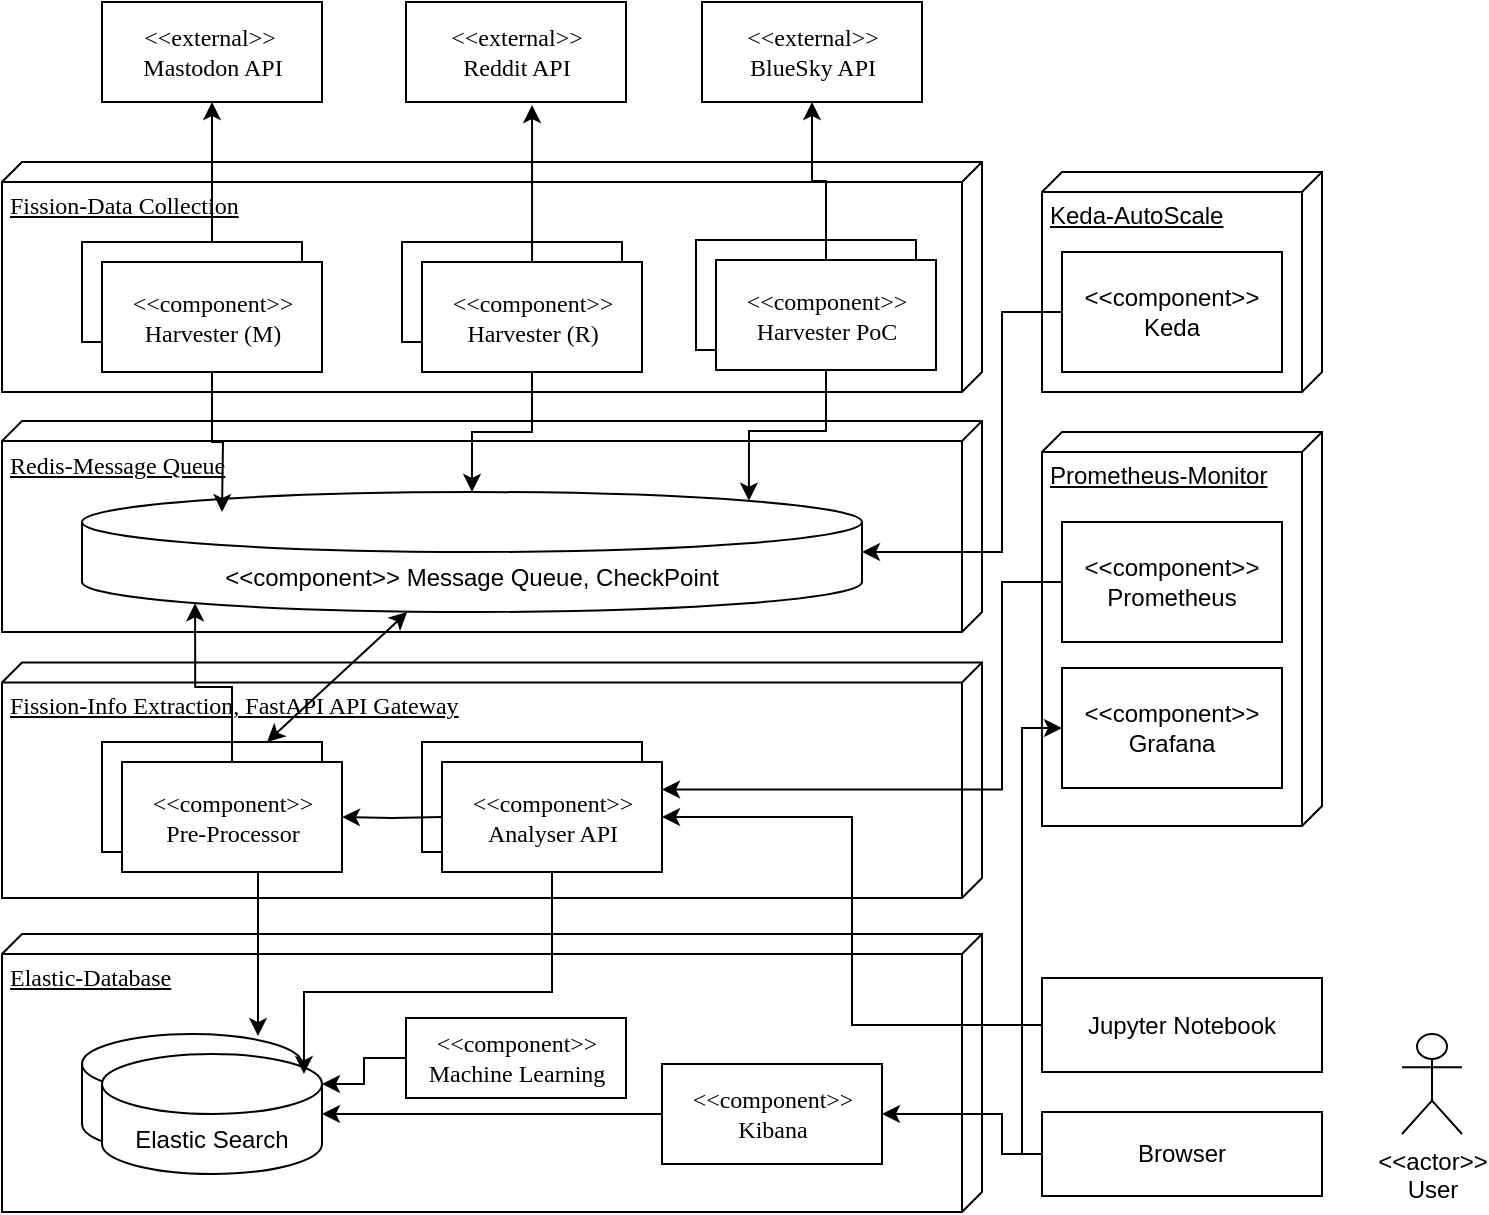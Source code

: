 <mxfile version="27.0.6">
  <diagram name="Page-1" id="5f0bae14-7c28-e335-631c-24af17079c00">
    <mxGraphModel dx="858" dy="676" grid="1" gridSize="10" guides="1" tooltips="1" connect="1" arrows="1" fold="1" page="1" pageScale="1" pageWidth="1100" pageHeight="850" background="none" math="0" shadow="0">
      <root>
        <mxCell id="0" />
        <mxCell id="1" parent="0" />
        <mxCell id="AbN5MHCMC_lVU2m8SJ03-1" value="Redis-Message Queue" style="verticalAlign=top;align=left;spacingTop=8;spacingLeft=2;spacingRight=12;shape=cube;size=10;direction=south;fontStyle=4;html=1;rounded=0;shadow=0;comic=0;labelBackgroundColor=none;strokeWidth=1;fontFamily=Verdana;fontSize=12" parent="1" vertex="1">
          <mxGeometry x="300" y="244.5" width="490" height="105.5" as="geometry" />
        </mxCell>
        <mxCell id="39150e848f15840c-1" value="Fission-Data Collection" style="verticalAlign=top;align=left;spacingTop=8;spacingLeft=2;spacingRight=12;shape=cube;size=10;direction=south;fontStyle=4;html=1;rounded=0;shadow=0;comic=0;labelBackgroundColor=none;strokeWidth=1;fontFamily=Verdana;fontSize=12" parent="1" vertex="1">
          <mxGeometry x="300" y="115" width="490" height="115" as="geometry" />
        </mxCell>
        <mxCell id="39150e848f15840c-3" value="Elastic-Database" style="verticalAlign=top;align=left;spacingTop=8;spacingLeft=2;spacingRight=12;shape=cube;size=10;direction=south;fontStyle=4;html=1;rounded=0;shadow=0;comic=0;labelBackgroundColor=none;strokeWidth=1;fontFamily=Verdana;fontSize=12" parent="1" vertex="1">
          <mxGeometry x="300" y="501" width="490" height="139" as="geometry" />
        </mxCell>
        <mxCell id="TCkhbXA5ivSU-JVrMtje-17" style="edgeStyle=orthogonalEdgeStyle;rounded=0;orthogonalLoop=1;jettySize=auto;html=1;entryX=0.5;entryY=1;entryDx=0;entryDy=0;exitX=0.5;exitY=0;exitDx=0;exitDy=0;" parent="1" source="TCkhbXA5ivSU-JVrMtje-2" target="TCkhbXA5ivSU-JVrMtje-16" edge="1">
          <mxGeometry relative="1" as="geometry" />
        </mxCell>
        <mxCell id="39150e848f15840c-4" value="Havestor&lt;div&gt;(Mastodon)&lt;/div&gt;" style="html=1;rounded=0;shadow=0;comic=0;labelBackgroundColor=none;strokeWidth=1;fontFamily=Verdana;fontSize=12;align=center;" parent="1" vertex="1">
          <mxGeometry x="340" y="155" width="110" height="50" as="geometry" />
        </mxCell>
        <mxCell id="TCkhbXA5ivSU-JVrMtje-1" value="Havestor&lt;div&gt;(Reddit)&lt;/div&gt;" style="html=1;rounded=0;shadow=0;comic=0;labelBackgroundColor=none;strokeWidth=1;fontFamily=Verdana;fontSize=12;align=center;" parent="1" vertex="1">
          <mxGeometry x="500" y="155" width="110" height="50" as="geometry" />
        </mxCell>
        <mxCell id="TCkhbXA5ivSU-JVrMtje-2" value="&lt;div&gt;&lt;span style=&quot;background-color: light-dark(#ffffff, var(--ge-dark-color, #121212));&quot;&gt;&amp;lt;&amp;lt;component&amp;gt;&amp;gt;&lt;/span&gt;&lt;/div&gt;&lt;div&gt;&lt;span style=&quot;background-color: light-dark(#ffffff, var(--ge-dark-color, #121212));&quot;&gt;Harvester (M)&lt;/span&gt;&lt;/div&gt;" style="html=1;rounded=0;shadow=0;comic=0;labelBackgroundColor=none;strokeWidth=1;fontFamily=Verdana;fontSize=12;align=center;" parent="1" vertex="1">
          <mxGeometry x="350" y="165" width="110" height="55" as="geometry" />
        </mxCell>
        <mxCell id="TCkhbXA5ivSU-JVrMtje-3" value="&lt;span style=&quot;background-color: light-dark(#ffffff, var(--ge-dark-color, #121212));&quot;&gt;&amp;lt;&amp;lt;component&amp;gt;&amp;gt;&lt;/span&gt;&lt;div&gt;&lt;span style=&quot;background-color: light-dark(#ffffff, var(--ge-dark-color, #121212));&quot;&gt;Harvester (R)&lt;/span&gt;&lt;/div&gt;" style="html=1;rounded=0;shadow=0;comic=0;labelBackgroundColor=none;strokeWidth=1;fontFamily=Verdana;fontSize=12;align=center;" parent="1" vertex="1">
          <mxGeometry x="510" y="165" width="110" height="55" as="geometry" />
        </mxCell>
        <mxCell id="TCkhbXA5ivSU-JVrMtje-8" value="&lt;span style=&quot;background-color: light-dark(#ffffff, var(--ge-dark-color, #121212));&quot;&gt;&amp;lt;&amp;lt;component&amp;gt;&amp;gt;&lt;/span&gt;&lt;div&gt;&lt;span style=&quot;background-color: light-dark(#ffffff, var(--ge-dark-color, #121212));&quot;&gt;Kibana&lt;/span&gt;&lt;/div&gt;" style="html=1;rounded=0;shadow=0;comic=0;labelBackgroundColor=none;strokeWidth=1;fontFamily=Verdana;fontSize=12;align=center;" parent="1" vertex="1">
          <mxGeometry x="630" y="566" width="110" height="50" as="geometry" />
        </mxCell>
        <mxCell id="TCkhbXA5ivSU-JVrMtje-9" value="&amp;lt;&amp;lt;actor&amp;gt;&amp;gt;&lt;div&gt;User&lt;/div&gt;" style="shape=umlActor;verticalLabelPosition=bottom;verticalAlign=top;html=1;outlineConnect=0;" parent="1" vertex="1">
          <mxGeometry x="1000" y="551" width="30" height="50" as="geometry" />
        </mxCell>
        <mxCell id="TCkhbXA5ivSU-JVrMtje-12" value="" style="shape=cylinder3;whiteSpace=wrap;html=1;boundedLbl=1;backgroundOutline=1;size=15;" parent="1" vertex="1">
          <mxGeometry x="340" y="551" width="110" height="60" as="geometry" />
        </mxCell>
        <mxCell id="TCkhbXA5ivSU-JVrMtje-13" value="&lt;span&gt;Elastic Search&lt;/span&gt;" style="shape=cylinder3;whiteSpace=wrap;html=1;boundedLbl=1;backgroundOutline=1;size=15;" parent="1" vertex="1">
          <mxGeometry x="350" y="561" width="110" height="60" as="geometry" />
        </mxCell>
        <mxCell id="TCkhbXA5ivSU-JVrMtje-15" value="&amp;lt;&amp;lt;external&amp;gt;&amp;gt;&lt;div&gt;Reddit API&lt;/div&gt;" style="html=1;rounded=0;shadow=0;comic=0;labelBackgroundColor=none;strokeWidth=1;fontFamily=Verdana;fontSize=12;align=center;" parent="1" vertex="1">
          <mxGeometry x="502" y="35" width="110" height="50" as="geometry" />
        </mxCell>
        <mxCell id="TCkhbXA5ivSU-JVrMtje-16" value="&lt;div&gt;&lt;span style=&quot;background-color: light-dark(#ffffff, var(--ge-dark-color, #121212));&quot;&gt;&amp;lt;&amp;lt;external&amp;gt;&amp;gt;&amp;nbsp;&lt;/span&gt;&lt;/div&gt;&lt;div&gt;&lt;span style=&quot;background-color: light-dark(#ffffff, var(--ge-dark-color, #121212));&quot;&gt;Mastodon API&lt;/span&gt;&lt;/div&gt;" style="html=1;rounded=0;shadow=0;comic=0;labelBackgroundColor=none;strokeWidth=1;fontFamily=Verdana;fontSize=12;align=center;" parent="1" vertex="1">
          <mxGeometry x="350" y="35" width="110" height="50" as="geometry" />
        </mxCell>
        <mxCell id="TCkhbXA5ivSU-JVrMtje-18" style="edgeStyle=orthogonalEdgeStyle;rounded=0;orthogonalLoop=1;jettySize=auto;html=1;entryX=0.573;entryY=1.03;entryDx=0;entryDy=0;entryPerimeter=0;" parent="1" source="TCkhbXA5ivSU-JVrMtje-3" target="TCkhbXA5ivSU-JVrMtje-15" edge="1">
          <mxGeometry relative="1" as="geometry" />
        </mxCell>
        <mxCell id="TCkhbXA5ivSU-JVrMtje-21" value="&lt;span&gt;Jupyter Notebook&lt;/span&gt;" style="rounded=0;whiteSpace=wrap;html=1;" parent="1" vertex="1">
          <mxGeometry x="820" y="523" width="140" height="47" as="geometry" />
        </mxCell>
        <mxCell id="TCkhbXA5ivSU-JVrMtje-31" style="edgeStyle=orthogonalEdgeStyle;rounded=0;orthogonalLoop=1;jettySize=auto;html=1;exitX=0;exitY=0.5;exitDx=0;exitDy=0;entryX=1;entryY=0.5;entryDx=0;entryDy=0;entryPerimeter=0;" parent="1" source="TCkhbXA5ivSU-JVrMtje-8" target="TCkhbXA5ivSU-JVrMtje-13" edge="1">
          <mxGeometry relative="1" as="geometry" />
        </mxCell>
        <mxCell id="TCkhbXA5ivSU-JVrMtje-36" value="&lt;span style=&quot;background-color: light-dark(#ffffff, var(--ge-dark-color, #121212));&quot;&gt;&amp;lt;&amp;lt;external&amp;gt;&amp;gt;&lt;/span&gt;&lt;div&gt;&lt;span style=&quot;background-color: light-dark(#ffffff, var(--ge-dark-color, #121212));&quot;&gt;BlueSky API&lt;/span&gt;&lt;/div&gt;" style="html=1;rounded=0;shadow=0;comic=0;labelBackgroundColor=none;strokeWidth=1;fontFamily=Verdana;fontSize=12;align=center;" parent="1" vertex="1">
          <mxGeometry x="650" y="35" width="110" height="50" as="geometry" />
        </mxCell>
        <mxCell id="TCkhbXA5ivSU-JVrMtje-19" value="&lt;span&gt;&amp;lt;&amp;lt;component&amp;gt;&amp;gt; Message Queue, CheckPoint&lt;/span&gt;" style="shape=cylinder3;whiteSpace=wrap;html=1;boundedLbl=1;backgroundOutline=1;size=15;" parent="1" vertex="1">
          <mxGeometry x="340" y="280" width="390" height="60" as="geometry" />
        </mxCell>
        <mxCell id="TCkhbXA5ivSU-JVrMtje-41" value="" style="rounded=0;whiteSpace=wrap;html=1;" parent="1" vertex="1">
          <mxGeometry x="500" y="380" width="110" height="50" as="geometry" />
        </mxCell>
        <mxCell id="TCkhbXA5ivSU-JVrMtje-40" value="Analytic" style="rounded=0;whiteSpace=wrap;html=1;" parent="1" vertex="1">
          <mxGeometry x="510" y="390" width="110" height="50" as="geometry" />
        </mxCell>
        <mxCell id="TCkhbXA5ivSU-JVrMtje-44" style="edgeStyle=orthogonalEdgeStyle;rounded=0;orthogonalLoop=1;jettySize=auto;html=1;exitX=0.5;exitY=1;exitDx=0;exitDy=0;" parent="1" source="TCkhbXA5ivSU-JVrMtje-2" edge="1">
          <mxGeometry relative="1" as="geometry">
            <mxPoint x="410" y="290" as="targetPoint" />
          </mxGeometry>
        </mxCell>
        <mxCell id="TCkhbXA5ivSU-JVrMtje-45" style="edgeStyle=orthogonalEdgeStyle;rounded=0;orthogonalLoop=1;jettySize=auto;html=1;exitX=0.5;exitY=1;exitDx=0;exitDy=0;entryX=0.5;entryY=0;entryDx=0;entryDy=0;entryPerimeter=0;" parent="1" source="TCkhbXA5ivSU-JVrMtje-3" target="TCkhbXA5ivSU-JVrMtje-19" edge="1">
          <mxGeometry relative="1" as="geometry">
            <mxPoint x="566" y="270" as="targetPoint" />
          </mxGeometry>
        </mxCell>
        <mxCell id="TCkhbXA5ivSU-JVrMtje-49" style="edgeStyle=orthogonalEdgeStyle;rounded=0;orthogonalLoop=1;jettySize=auto;html=1;exitX=0;exitY=0.5;exitDx=0;exitDy=0;entryX=1;entryY=0.5;entryDx=0;entryDy=0;" parent="1" source="TCkhbXA5ivSU-JVrMtje-48" target="TCkhbXA5ivSU-JVrMtje-8" edge="1">
          <mxGeometry relative="1" as="geometry">
            <Array as="points">
              <mxPoint x="800" y="611" />
              <mxPoint x="800" y="591" />
            </Array>
          </mxGeometry>
        </mxCell>
        <mxCell id="TCkhbXA5ivSU-JVrMtje-48" value="&lt;span&gt;Browser&lt;/span&gt;" style="rounded=0;whiteSpace=wrap;html=1;" parent="1" vertex="1">
          <mxGeometry x="820" y="590" width="140" height="42" as="geometry" />
        </mxCell>
        <mxCell id="TCkhbXA5ivSU-JVrMtje-51" value="Prometheus-Monitor" style="verticalAlign=top;align=left;spacingTop=8;spacingLeft=2;spacingRight=12;shape=cube;size=10;direction=south;fontStyle=4;html=1;whiteSpace=wrap;" parent="1" vertex="1">
          <mxGeometry x="820" y="250" width="140" height="197" as="geometry" />
        </mxCell>
        <mxCell id="TCkhbXA5ivSU-JVrMtje-52" value="&lt;span style=&quot;background-color: light-dark(#ffffff, var(--ge-dark-color, #121212));&quot;&gt;&amp;lt;&amp;lt;component&amp;gt;&amp;gt;&lt;/span&gt;&lt;div&gt;&lt;span style=&quot;background-color: light-dark(#ffffff, var(--ge-dark-color, #121212));&quot;&gt;Prometheus&lt;/span&gt;&lt;/div&gt;" style="rounded=0;whiteSpace=wrap;html=1;" parent="1" vertex="1">
          <mxGeometry x="830" y="295" width="110" height="60" as="geometry" />
        </mxCell>
        <mxCell id="TCkhbXA5ivSU-JVrMtje-54" value="&lt;span style=&quot;background-color: light-dark(#ffffff, var(--ge-dark-color, #121212));&quot;&gt;&amp;lt;&amp;lt;component&amp;gt;&amp;gt;&lt;/span&gt;&lt;div&gt;&lt;span style=&quot;background-color: light-dark(#ffffff, var(--ge-dark-color, #121212));&quot;&gt;Grafana&lt;/span&gt;&lt;/div&gt;" style="rounded=0;whiteSpace=wrap;html=1;" parent="1" vertex="1">
          <mxGeometry x="830" y="368" width="110" height="60" as="geometry" />
        </mxCell>
        <mxCell id="AbN5MHCMC_lVU2m8SJ03-2" value="Fission-Info Extraction, FastAPI API Gateway" style="verticalAlign=top;align=left;spacingTop=8;spacingLeft=2;spacingRight=12;shape=cube;size=10;direction=south;fontStyle=4;html=1;rounded=0;shadow=0;comic=0;labelBackgroundColor=none;strokeWidth=1;fontFamily=Verdana;fontSize=12" parent="1" vertex="1">
          <mxGeometry x="300" y="365.25" width="490" height="117.75" as="geometry" />
        </mxCell>
        <mxCell id="AbN5MHCMC_lVU2m8SJ03-3" value="Processor" style="html=1;rounded=0;shadow=0;comic=0;labelBackgroundColor=none;strokeWidth=1;fontFamily=Verdana;fontSize=12;align=center;" parent="1" vertex="1">
          <mxGeometry x="350" y="405" width="110" height="55" as="geometry" />
        </mxCell>
        <mxCell id="AbN5MHCMC_lVU2m8SJ03-4" value="Analyser API" style="html=1;rounded=0;shadow=0;comic=0;labelBackgroundColor=none;strokeWidth=1;fontFamily=Verdana;fontSize=12;align=center;" parent="1" vertex="1">
          <mxGeometry x="510" y="405" width="110" height="55" as="geometry" />
        </mxCell>
        <mxCell id="AbN5MHCMC_lVU2m8SJ03-5" value="&lt;span style=&quot;background-color: light-dark(#ffffff, var(--ge-dark-color, #121212));&quot;&gt;&amp;lt;&amp;lt;component&amp;gt;&amp;gt;&lt;/span&gt;&lt;div&gt;&lt;span style=&quot;background-color: light-dark(#ffffff, var(--ge-dark-color, #121212));&quot;&gt;Pre-Processor&lt;/span&gt;&lt;/div&gt;" style="html=1;rounded=0;shadow=0;comic=0;labelBackgroundColor=none;strokeWidth=1;fontFamily=Verdana;fontSize=12;align=center;" parent="1" vertex="1">
          <mxGeometry x="360" y="415" width="110" height="55" as="geometry" />
        </mxCell>
        <mxCell id="iDRLSFPcF_4tArX7yn6n-1" style="edgeStyle=orthogonalEdgeStyle;rounded=0;orthogonalLoop=1;jettySize=auto;html=1;entryX=1;entryY=0.5;entryDx=0;entryDy=0;" parent="1" target="AbN5MHCMC_lVU2m8SJ03-5" edge="1">
          <mxGeometry relative="1" as="geometry">
            <mxPoint x="520" y="442.5" as="sourcePoint" />
          </mxGeometry>
        </mxCell>
        <mxCell id="AbN5MHCMC_lVU2m8SJ03-12" value="" style="endArrow=classic;startArrow=classic;html=1;rounded=0;exitX=0.75;exitY=0;exitDx=0;exitDy=0;" parent="1" source="AbN5MHCMC_lVU2m8SJ03-3" target="TCkhbXA5ivSU-JVrMtje-19" edge="1">
          <mxGeometry width="50" height="50" relative="1" as="geometry">
            <mxPoint x="370" y="390" as="sourcePoint" />
            <mxPoint x="420" y="340" as="targetPoint" />
          </mxGeometry>
        </mxCell>
        <mxCell id="AbN5MHCMC_lVU2m8SJ03-14" style="edgeStyle=orthogonalEdgeStyle;rounded=0;orthogonalLoop=1;jettySize=auto;html=1;exitX=0.75;exitY=1;exitDx=0;exitDy=0;entryX=0.8;entryY=0.017;entryDx=0;entryDy=0;entryPerimeter=0;" parent="1" source="AbN5MHCMC_lVU2m8SJ03-5" target="TCkhbXA5ivSU-JVrMtje-12" edge="1">
          <mxGeometry relative="1" as="geometry">
            <Array as="points">
              <mxPoint x="428" y="470" />
            </Array>
          </mxGeometry>
        </mxCell>
        <mxCell id="AbN5MHCMC_lVU2m8SJ03-15" style="edgeStyle=orthogonalEdgeStyle;rounded=0;orthogonalLoop=1;jettySize=auto;html=1;exitX=0.5;exitY=1;exitDx=0;exitDy=0;entryX=0.918;entryY=0.167;entryDx=0;entryDy=0;entryPerimeter=0;" parent="1" target="TCkhbXA5ivSU-JVrMtje-13" edge="1">
          <mxGeometry relative="1" as="geometry">
            <Array as="points">
              <mxPoint x="575" y="530" />
              <mxPoint x="451" y="530" />
            </Array>
            <mxPoint x="575" y="470" as="sourcePoint" />
          </mxGeometry>
        </mxCell>
        <mxCell id="AbN5MHCMC_lVU2m8SJ03-17" style="edgeStyle=orthogonalEdgeStyle;rounded=0;orthogonalLoop=1;jettySize=auto;html=1;entryX=0.145;entryY=1;entryDx=0;entryDy=-4.35;entryPerimeter=0;" parent="1" source="AbN5MHCMC_lVU2m8SJ03-5" target="TCkhbXA5ivSU-JVrMtje-19" edge="1">
          <mxGeometry relative="1" as="geometry" />
        </mxCell>
        <mxCell id="HJtoMxynJ-292qST292O-1" value="Havestor&lt;div&gt;(Reddit)&lt;/div&gt;" style="html=1;rounded=0;shadow=0;comic=0;labelBackgroundColor=none;strokeWidth=1;fontFamily=Verdana;fontSize=12;align=center;" parent="1" vertex="1">
          <mxGeometry x="647" y="154" width="110" height="55" as="geometry" />
        </mxCell>
        <mxCell id="HJtoMxynJ-292qST292O-3" style="edgeStyle=orthogonalEdgeStyle;rounded=0;orthogonalLoop=1;jettySize=auto;html=1;entryX=0.5;entryY=1;entryDx=0;entryDy=0;" parent="1" source="HJtoMxynJ-292qST292O-2" target="TCkhbXA5ivSU-JVrMtje-36" edge="1">
          <mxGeometry relative="1" as="geometry" />
        </mxCell>
        <mxCell id="HJtoMxynJ-292qST292O-2" value="&lt;span style=&quot;background-color: light-dark(#ffffff, var(--ge-dark-color, #121212));&quot;&gt;&amp;lt;&amp;lt;component&amp;gt;&amp;gt;&lt;/span&gt;&lt;div&gt;&lt;span style=&quot;background-color: light-dark(#ffffff, var(--ge-dark-color, #121212));&quot;&gt;Harvester PoC&lt;/span&gt;&lt;/div&gt;" style="html=1;rounded=0;shadow=0;comic=0;labelBackgroundColor=none;strokeWidth=1;fontFamily=Verdana;fontSize=12;align=center;" parent="1" vertex="1">
          <mxGeometry x="657" y="164" width="110" height="55" as="geometry" />
        </mxCell>
        <mxCell id="HJtoMxynJ-292qST292O-6" value="&lt;span style=&quot;background-color: light-dark(#ffffff, var(--ge-dark-color, #121212));&quot;&gt;&amp;lt;&amp;lt;component&amp;gt;&amp;gt;&lt;/span&gt;&lt;div&gt;&lt;span style=&quot;background-color: light-dark(#ffffff, var(--ge-dark-color, #121212));&quot;&gt;Machine Learning&lt;/span&gt;&lt;/div&gt;" style="html=1;rounded=0;shadow=0;comic=0;labelBackgroundColor=none;strokeWidth=1;fontFamily=Verdana;fontSize=12;align=center;" parent="1" vertex="1">
          <mxGeometry x="502" y="543" width="110" height="40" as="geometry" />
        </mxCell>
        <mxCell id="HJtoMxynJ-292qST292O-7" value="Keda-AutoScale" style="verticalAlign=top;align=left;spacingTop=8;spacingLeft=2;spacingRight=12;shape=cube;size=10;direction=south;fontStyle=4;html=1;whiteSpace=wrap;" parent="1" vertex="1">
          <mxGeometry x="820" y="120" width="140" height="110" as="geometry" />
        </mxCell>
        <mxCell id="HJtoMxynJ-292qST292O-8" value="&lt;span style=&quot;background-color: light-dark(#ffffff, var(--ge-dark-color, #121212));&quot;&gt;&amp;lt;&amp;lt;component&amp;gt;&amp;gt;&lt;/span&gt;&lt;div&gt;&lt;span style=&quot;background-color: light-dark(#ffffff, var(--ge-dark-color, #121212));&quot;&gt;Keda&lt;/span&gt;&lt;/div&gt;" style="rounded=0;whiteSpace=wrap;html=1;" parent="1" vertex="1">
          <mxGeometry x="830" y="160" width="110" height="60" as="geometry" />
        </mxCell>
        <mxCell id="iDRLSFPcF_4tArX7yn6n-4" style="edgeStyle=orthogonalEdgeStyle;rounded=0;orthogonalLoop=1;jettySize=auto;html=1;exitX=0;exitY=0.5;exitDx=0;exitDy=0;entryX=1;entryY=0.5;entryDx=0;entryDy=0;entryPerimeter=0;" parent="1" source="HJtoMxynJ-292qST292O-8" target="TCkhbXA5ivSU-JVrMtje-19" edge="1">
          <mxGeometry relative="1" as="geometry">
            <Array as="points">
              <mxPoint x="800" y="190" />
              <mxPoint x="800" y="310" />
            </Array>
          </mxGeometry>
        </mxCell>
        <mxCell id="z4RHcq7owLTL18a-vivl-1" style="edgeStyle=orthogonalEdgeStyle;rounded=0;orthogonalLoop=1;jettySize=auto;html=1;exitX=0;exitY=0.5;exitDx=0;exitDy=0;entryX=1;entryY=0;entryDx=0;entryDy=15;entryPerimeter=0;" parent="1" source="HJtoMxynJ-292qST292O-6" target="TCkhbXA5ivSU-JVrMtje-13" edge="1">
          <mxGeometry relative="1" as="geometry" />
        </mxCell>
        <mxCell id="z4RHcq7owLTL18a-vivl-2" value="&amp;lt;&amp;lt;component&amp;gt;&amp;gt;&lt;div&gt;Analyser API&lt;/div&gt;" style="html=1;rounded=0;shadow=0;comic=0;labelBackgroundColor=none;strokeWidth=1;fontFamily=Verdana;fontSize=12;align=center;" parent="1" vertex="1">
          <mxGeometry x="520" y="415" width="110" height="55" as="geometry" />
        </mxCell>
        <mxCell id="z4RHcq7owLTL18a-vivl-4" style="edgeStyle=orthogonalEdgeStyle;rounded=0;orthogonalLoop=1;jettySize=auto;html=1;exitX=0;exitY=0.5;exitDx=0;exitDy=0;entryX=1;entryY=0.5;entryDx=0;entryDy=0;" parent="1" source="TCkhbXA5ivSU-JVrMtje-21" target="z4RHcq7owLTL18a-vivl-2" edge="1">
          <mxGeometry relative="1" as="geometry" />
        </mxCell>
        <mxCell id="z4RHcq7owLTL18a-vivl-5" style="edgeStyle=orthogonalEdgeStyle;rounded=0;orthogonalLoop=1;jettySize=auto;html=1;entryX=1;entryY=0.25;entryDx=0;entryDy=0;" parent="1" source="TCkhbXA5ivSU-JVrMtje-52" target="z4RHcq7owLTL18a-vivl-2" edge="1">
          <mxGeometry relative="1" as="geometry">
            <Array as="points">
              <mxPoint x="800" y="325" />
              <mxPoint x="800" y="429" />
            </Array>
          </mxGeometry>
        </mxCell>
        <mxCell id="WUt4P14ImSylwgttAg9f-2" style="edgeStyle=orthogonalEdgeStyle;rounded=0;orthogonalLoop=1;jettySize=auto;html=1;entryX=0.855;entryY=0;entryDx=0;entryDy=4.35;entryPerimeter=0;" edge="1" parent="1" source="HJtoMxynJ-292qST292O-2" target="TCkhbXA5ivSU-JVrMtje-19">
          <mxGeometry relative="1" as="geometry" />
        </mxCell>
        <mxCell id="WUt4P14ImSylwgttAg9f-5" style="edgeStyle=orthogonalEdgeStyle;rounded=0;orthogonalLoop=1;jettySize=auto;html=1;exitX=0;exitY=0.5;exitDx=0;exitDy=0;entryX=0;entryY=0.5;entryDx=0;entryDy=0;" edge="1" parent="1" source="TCkhbXA5ivSU-JVrMtje-48" target="TCkhbXA5ivSU-JVrMtje-54">
          <mxGeometry relative="1" as="geometry">
            <Array as="points">
              <mxPoint x="810" y="611" />
              <mxPoint x="810" y="398" />
            </Array>
          </mxGeometry>
        </mxCell>
      </root>
    </mxGraphModel>
  </diagram>
</mxfile>
